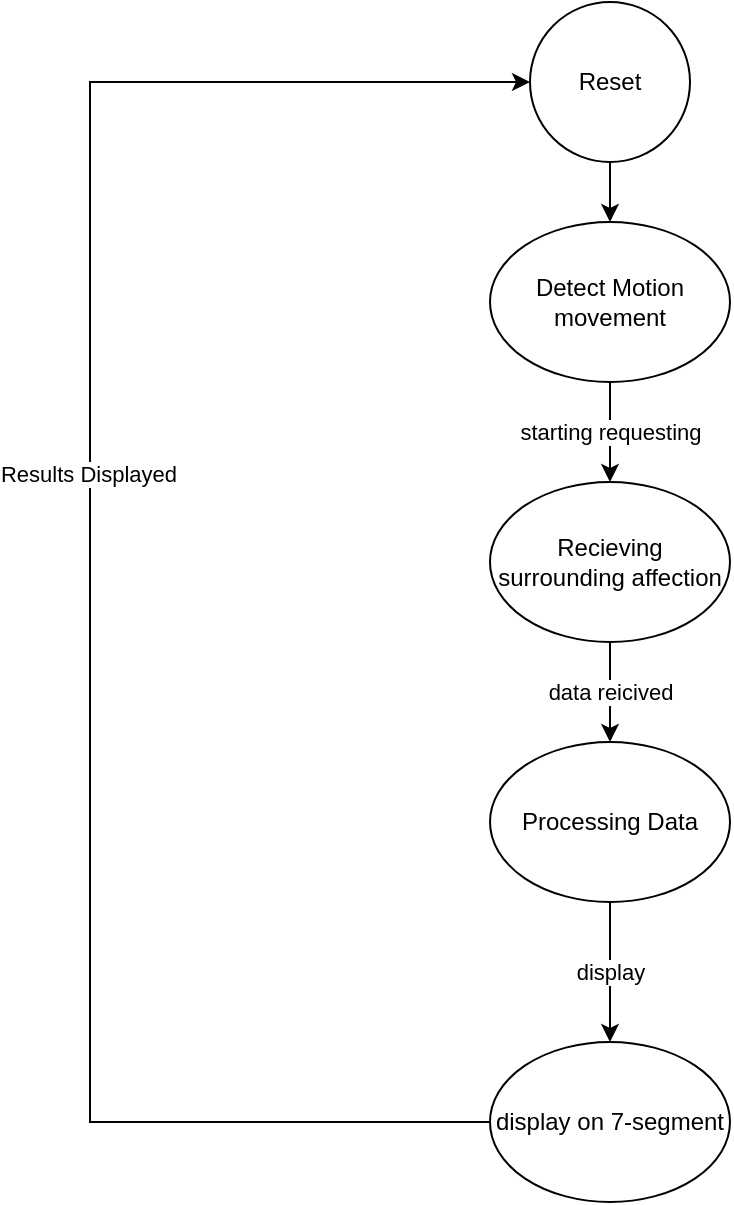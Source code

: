 <mxfile version="21.3.7" type="device">
  <diagram name="Page-1" id="2U3nqe6bLGhKJr4LcgtS">
    <mxGraphModel dx="375" dy="675" grid="1" gridSize="10" guides="1" tooltips="1" connect="1" arrows="1" fold="1" page="1" pageScale="1" pageWidth="850" pageHeight="1100" math="0" shadow="0">
      <root>
        <mxCell id="0" />
        <mxCell id="1" parent="0" />
        <mxCell id="8vgbERpLd-UUOHgOjw12-1" value="Reset" style="ellipse;whiteSpace=wrap;html=1;aspect=fixed;" vertex="1" parent="1">
          <mxGeometry x="370" y="20" width="80" height="80" as="geometry" />
        </mxCell>
        <mxCell id="8vgbERpLd-UUOHgOjw12-2" value="" style="endArrow=classic;html=1;rounded=0;exitX=0.5;exitY=1;exitDx=0;exitDy=0;" edge="1" parent="1" source="8vgbERpLd-UUOHgOjw12-1" target="8vgbERpLd-UUOHgOjw12-5">
          <mxGeometry width="50" height="50" relative="1" as="geometry">
            <mxPoint x="400" y="280" as="sourcePoint" />
            <mxPoint x="410" y="130" as="targetPoint" />
          </mxGeometry>
        </mxCell>
        <mxCell id="8vgbERpLd-UUOHgOjw12-6" value="starting requesting" style="edgeStyle=orthogonalEdgeStyle;rounded=0;orthogonalLoop=1;jettySize=auto;html=1;exitX=0.5;exitY=1;exitDx=0;exitDy=0;" edge="1" parent="1" source="8vgbERpLd-UUOHgOjw12-5" target="8vgbERpLd-UUOHgOjw12-7">
          <mxGeometry relative="1" as="geometry">
            <mxPoint x="410.476" y="260" as="targetPoint" />
          </mxGeometry>
        </mxCell>
        <mxCell id="8vgbERpLd-UUOHgOjw12-5" value="Detect Motion movement" style="ellipse;whiteSpace=wrap;html=1;" vertex="1" parent="1">
          <mxGeometry x="350" y="130" width="120" height="80" as="geometry" />
        </mxCell>
        <mxCell id="8vgbERpLd-UUOHgOjw12-8" value="data reicived" style="edgeStyle=orthogonalEdgeStyle;rounded=0;orthogonalLoop=1;jettySize=auto;html=1;exitX=0.5;exitY=1;exitDx=0;exitDy=0;" edge="1" parent="1" source="8vgbERpLd-UUOHgOjw12-7" target="8vgbERpLd-UUOHgOjw12-9">
          <mxGeometry relative="1" as="geometry">
            <mxPoint x="409.524" y="400" as="targetPoint" />
          </mxGeometry>
        </mxCell>
        <mxCell id="8vgbERpLd-UUOHgOjw12-7" value="Recieving surrounding affection" style="ellipse;whiteSpace=wrap;html=1;" vertex="1" parent="1">
          <mxGeometry x="349.996" y="260" width="120" height="80" as="geometry" />
        </mxCell>
        <mxCell id="8vgbERpLd-UUOHgOjw12-10" value="display" style="edgeStyle=orthogonalEdgeStyle;rounded=0;orthogonalLoop=1;jettySize=auto;html=1;exitX=0.5;exitY=1;exitDx=0;exitDy=0;" edge="1" parent="1" source="8vgbERpLd-UUOHgOjw12-9" target="8vgbERpLd-UUOHgOjw12-11">
          <mxGeometry relative="1" as="geometry">
            <mxPoint x="410.476" y="510" as="targetPoint" />
          </mxGeometry>
        </mxCell>
        <mxCell id="8vgbERpLd-UUOHgOjw12-9" value="Processing Data" style="ellipse;whiteSpace=wrap;html=1;" vertex="1" parent="1">
          <mxGeometry x="350.004" y="390" width="120" height="80" as="geometry" />
        </mxCell>
        <mxCell id="8vgbERpLd-UUOHgOjw12-12" style="edgeStyle=orthogonalEdgeStyle;rounded=0;orthogonalLoop=1;jettySize=auto;html=1;exitX=0;exitY=0.5;exitDx=0;exitDy=0;entryX=0;entryY=0.5;entryDx=0;entryDy=0;" edge="1" parent="1" source="8vgbERpLd-UUOHgOjw12-11" target="8vgbERpLd-UUOHgOjw12-1">
          <mxGeometry relative="1" as="geometry">
            <Array as="points">
              <mxPoint x="150" y="580" />
              <mxPoint x="150" y="60" />
            </Array>
          </mxGeometry>
        </mxCell>
        <mxCell id="8vgbERpLd-UUOHgOjw12-13" value="Results Displayed" style="edgeLabel;html=1;align=center;verticalAlign=middle;resizable=0;points=[];" vertex="1" connectable="0" parent="8vgbERpLd-UUOHgOjw12-12">
          <mxGeometry x="0.113" y="1" relative="1" as="geometry">
            <mxPoint y="-1" as="offset" />
          </mxGeometry>
        </mxCell>
        <mxCell id="8vgbERpLd-UUOHgOjw12-11" value="display on 7-segment" style="ellipse;whiteSpace=wrap;html=1;" vertex="1" parent="1">
          <mxGeometry x="349.996" y="540" width="120" height="80" as="geometry" />
        </mxCell>
      </root>
    </mxGraphModel>
  </diagram>
</mxfile>
